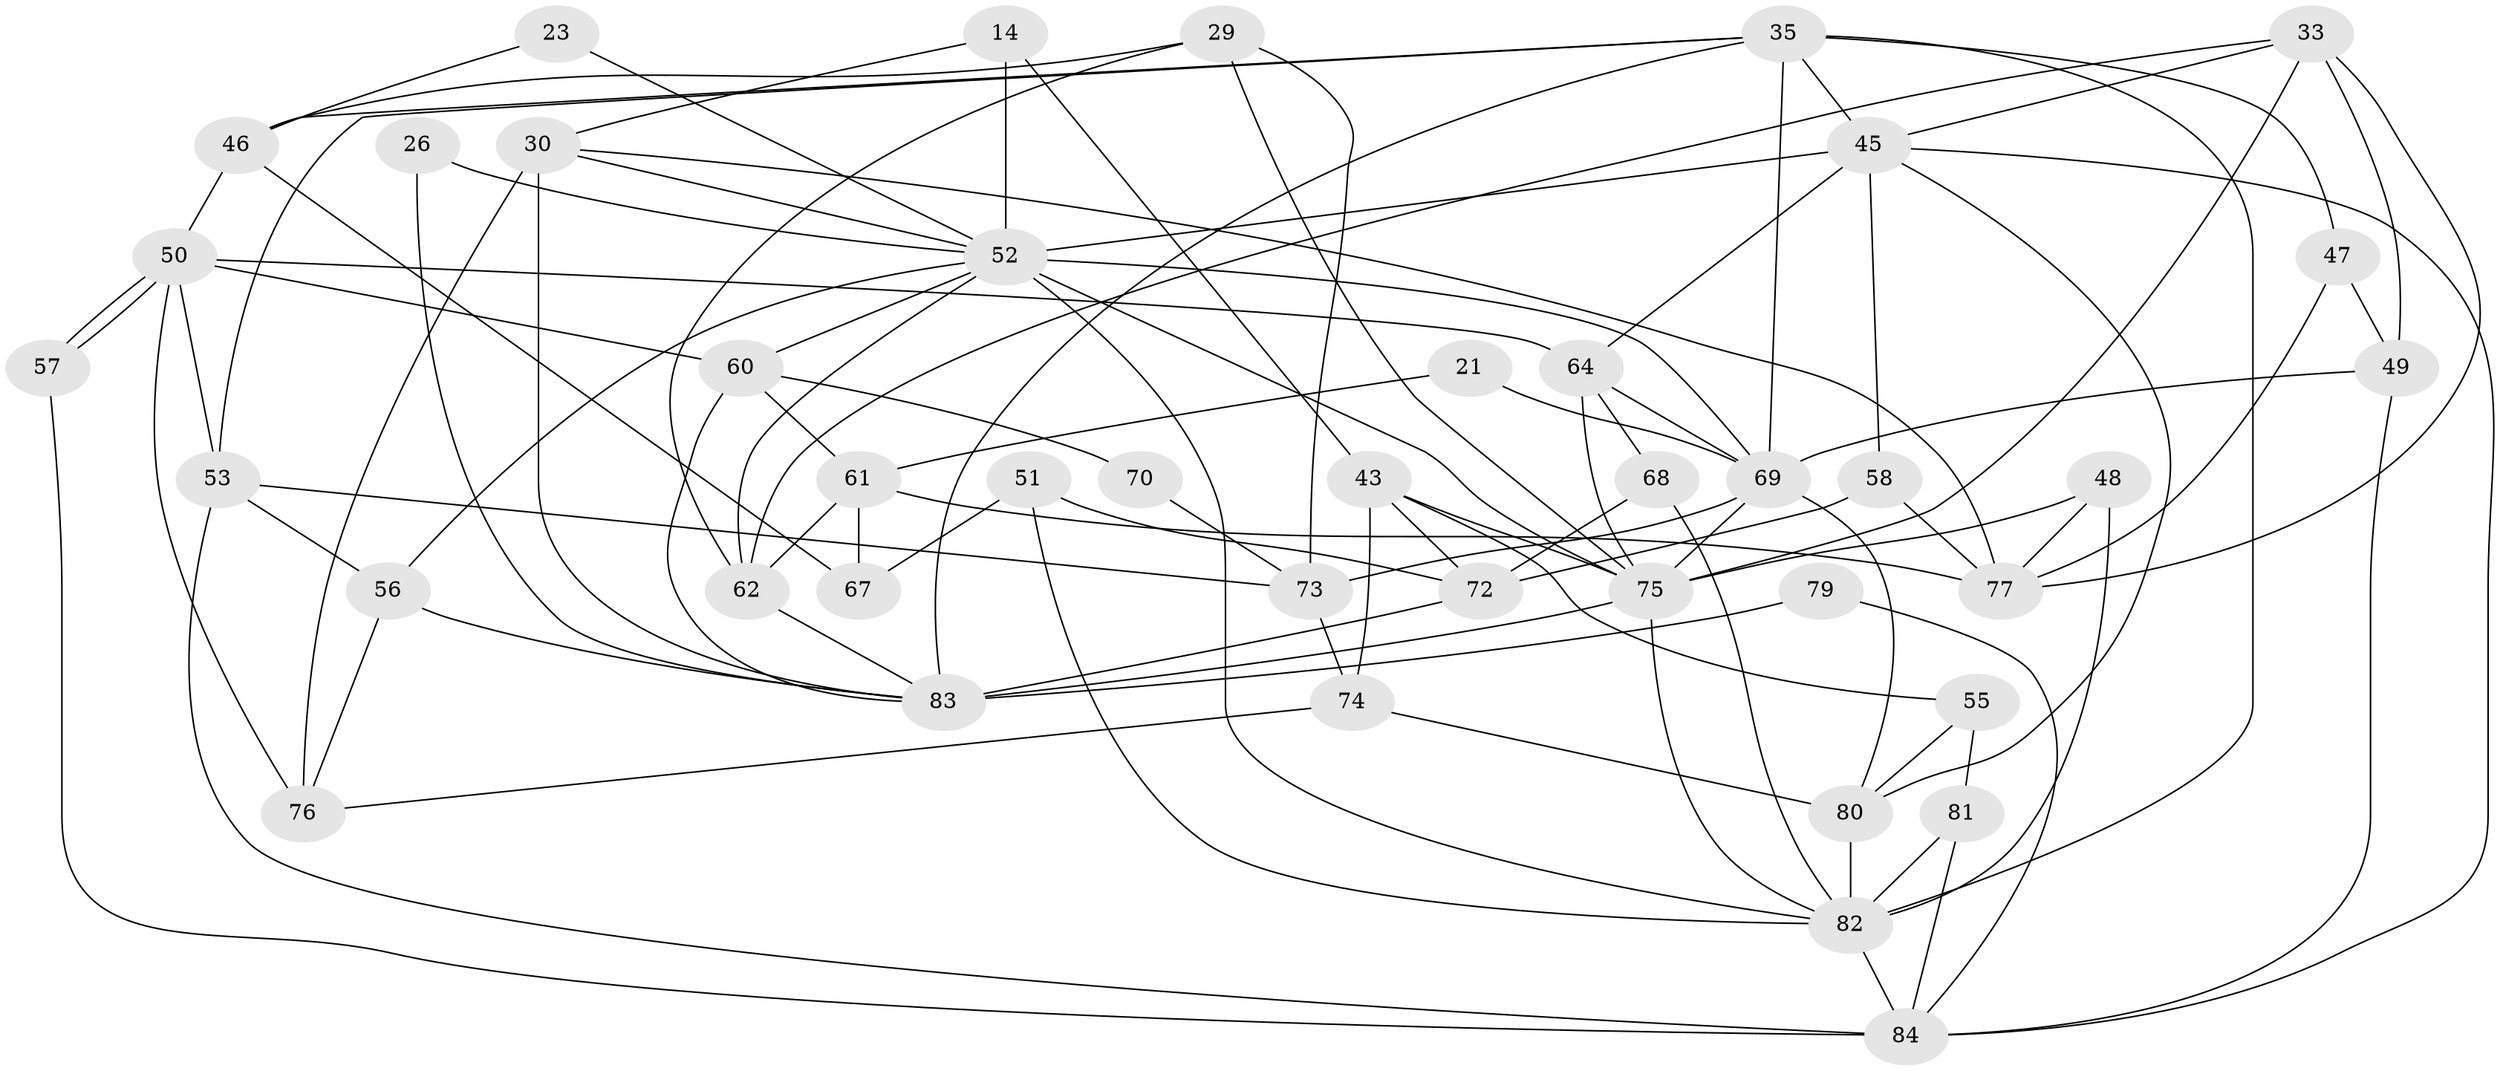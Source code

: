 // original degree distribution, {5: 0.15476190476190477, 3: 0.3333333333333333, 4: 0.2261904761904762, 2: 0.13095238095238096, 6: 0.09523809523809523, 10: 0.011904761904761904, 8: 0.011904761904761904, 7: 0.023809523809523808, 9: 0.011904761904761904}
// Generated by graph-tools (version 1.1) at 2025/50/03/09/25 04:50:33]
// undirected, 42 vertices, 100 edges
graph export_dot {
graph [start="1"]
  node [color=gray90,style=filled];
  14;
  21;
  23;
  26;
  29;
  30 [super="+1"];
  33 [super="+20"];
  35 [super="+18+34"];
  43 [super="+15"];
  45 [super="+44"];
  46;
  47;
  48 [super="+24"];
  49 [super="+27"];
  50;
  51;
  52 [super="+41"];
  53 [super="+10+37"];
  55;
  56;
  57;
  58;
  60;
  61;
  62 [super="+38"];
  64 [super="+3+7+54"];
  67;
  68;
  69 [super="+25"];
  70;
  72 [super="+28+5+36"];
  73;
  74;
  75 [super="+66"];
  76 [super="+9+22"];
  77;
  79;
  80;
  81;
  82 [super="+2+78"];
  83 [super="+71+59+65"];
  84 [super="+16+31"];
  14 -- 52 [weight=2];
  14 -- 43 [weight=2];
  14 -- 30 [weight=2];
  21 -- 61;
  21 -- 69;
  23 -- 46;
  23 -- 52;
  26 -- 52;
  26 -- 83;
  29 -- 46;
  29 -- 73;
  29 -- 75;
  29 -- 62;
  30 -- 77;
  30 -- 83 [weight=3];
  30 -- 76 [weight=2];
  30 -- 52;
  33 -- 75;
  33 -- 77;
  33 -- 45;
  33 -- 62;
  33 -- 49;
  35 -- 46;
  35 -- 53;
  35 -- 69 [weight=2];
  35 -- 82 [weight=3];
  35 -- 47;
  35 -- 45 [weight=2];
  35 -- 83 [weight=3];
  43 -- 75;
  43 -- 74;
  43 -- 55;
  43 -- 72;
  45 -- 52 [weight=2];
  45 -- 64 [weight=2];
  45 -- 80;
  45 -- 84;
  45 -- 58;
  46 -- 50;
  46 -- 67;
  47 -- 77;
  47 -- 49;
  48 -- 82;
  48 -- 77;
  48 -- 75;
  49 -- 69;
  49 -- 84;
  50 -- 57;
  50 -- 57;
  50 -- 60;
  50 -- 76 [weight=2];
  50 -- 64;
  50 -- 53;
  51 -- 82;
  51 -- 67;
  51 -- 72;
  52 -- 69;
  52 -- 82 [weight=3];
  52 -- 75;
  52 -- 56;
  52 -- 62;
  52 -- 60;
  53 -- 73;
  53 -- 84 [weight=2];
  53 -- 56;
  55 -- 81;
  55 -- 80;
  56 -- 76;
  56 -- 83;
  57 -- 84;
  58 -- 77;
  58 -- 72;
  60 -- 61;
  60 -- 70;
  60 -- 83;
  61 -- 62 [weight=2];
  61 -- 67;
  61 -- 77;
  62 -- 83;
  64 -- 75 [weight=2];
  64 -- 69;
  64 -- 68;
  68 -- 82 [weight=2];
  68 -- 72 [weight=2];
  69 -- 80;
  69 -- 73;
  69 -- 75;
  70 -- 73;
  72 -- 83 [weight=3];
  73 -- 74;
  74 -- 80;
  74 -- 76;
  75 -- 83 [weight=2];
  75 -- 82;
  79 -- 83;
  79 -- 84;
  80 -- 82;
  81 -- 82 [weight=2];
  81 -- 84;
  82 -- 84;
}
